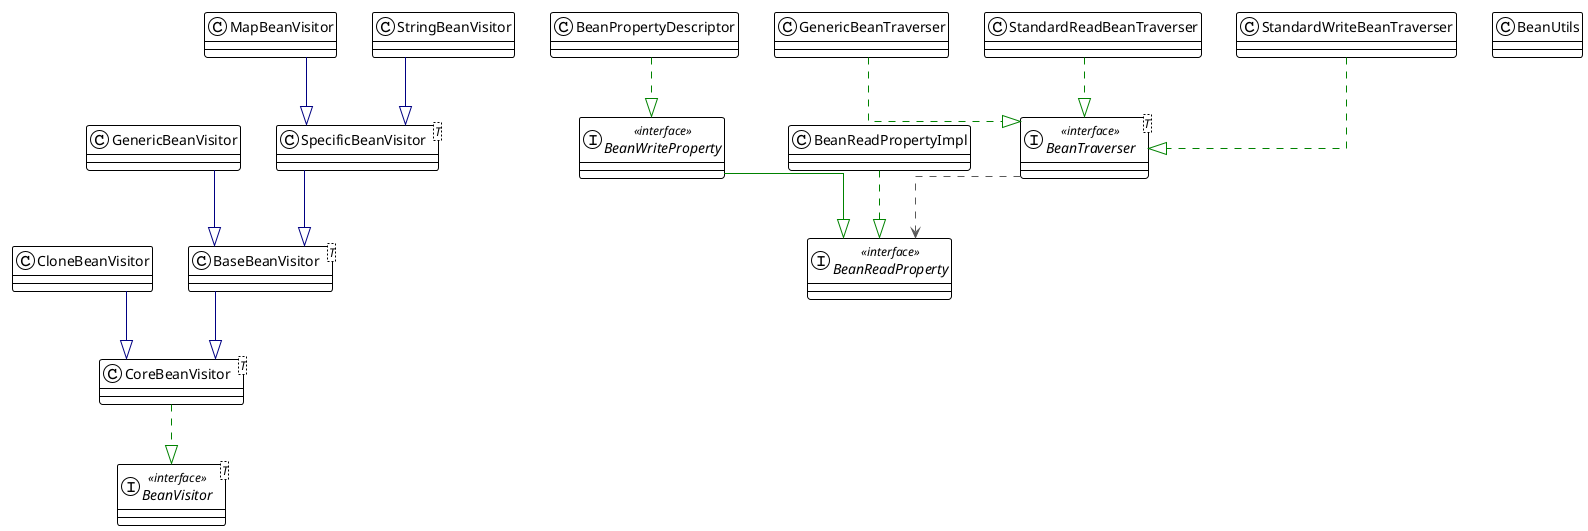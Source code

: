 @startuml

!theme plain
top to bottom direction
skinparam linetype ortho

class BaseBeanVisitor<T>
class BeanPropertyDescriptor
interface BeanReadProperty << interface >>
class BeanReadPropertyImpl
interface BeanTraverser<T> << interface >>
class BeanUtils
interface BeanVisitor<T> << interface >>
interface BeanWriteProperty << interface >>
class CloneBeanVisitor
class CoreBeanVisitor<T>
class GenericBeanTraverser
class GenericBeanVisitor
class MapBeanVisitor
class SpecificBeanVisitor<T>
class StandardReadBeanTraverser
class StandardWriteBeanTraverser
class StringBeanVisitor

BaseBeanVisitor             -[#000082,plain]-^  CoreBeanVisitor
BeanPropertyDescriptor      -[#008200,dashed]-^  BeanWriteProperty
BeanReadPropertyImpl        -[#008200,dashed]-^  BeanReadProperty
BeanTraverser               -[#595959,dashed]->  BeanReadProperty
BeanWriteProperty           -[#008200,plain]-^  BeanReadProperty
CloneBeanVisitor            -[#000082,plain]-^  CoreBeanVisitor
CoreBeanVisitor             -[#008200,dashed]-^  BeanVisitor
GenericBeanTraverser        -[#008200,dashed]-^  BeanTraverser
GenericBeanVisitor          -[#000082,plain]-^  BaseBeanVisitor
MapBeanVisitor              -[#000082,plain]-^  SpecificBeanVisitor
SpecificBeanVisitor         -[#000082,plain]-^  BaseBeanVisitor
StandardReadBeanTraverser   -[#008200,dashed]-^  BeanTraverser
StandardWriteBeanTraverser  -[#008200,dashed]-^  BeanTraverser
StringBeanVisitor           -[#000082,plain]-^  SpecificBeanVisitor
@enduml
